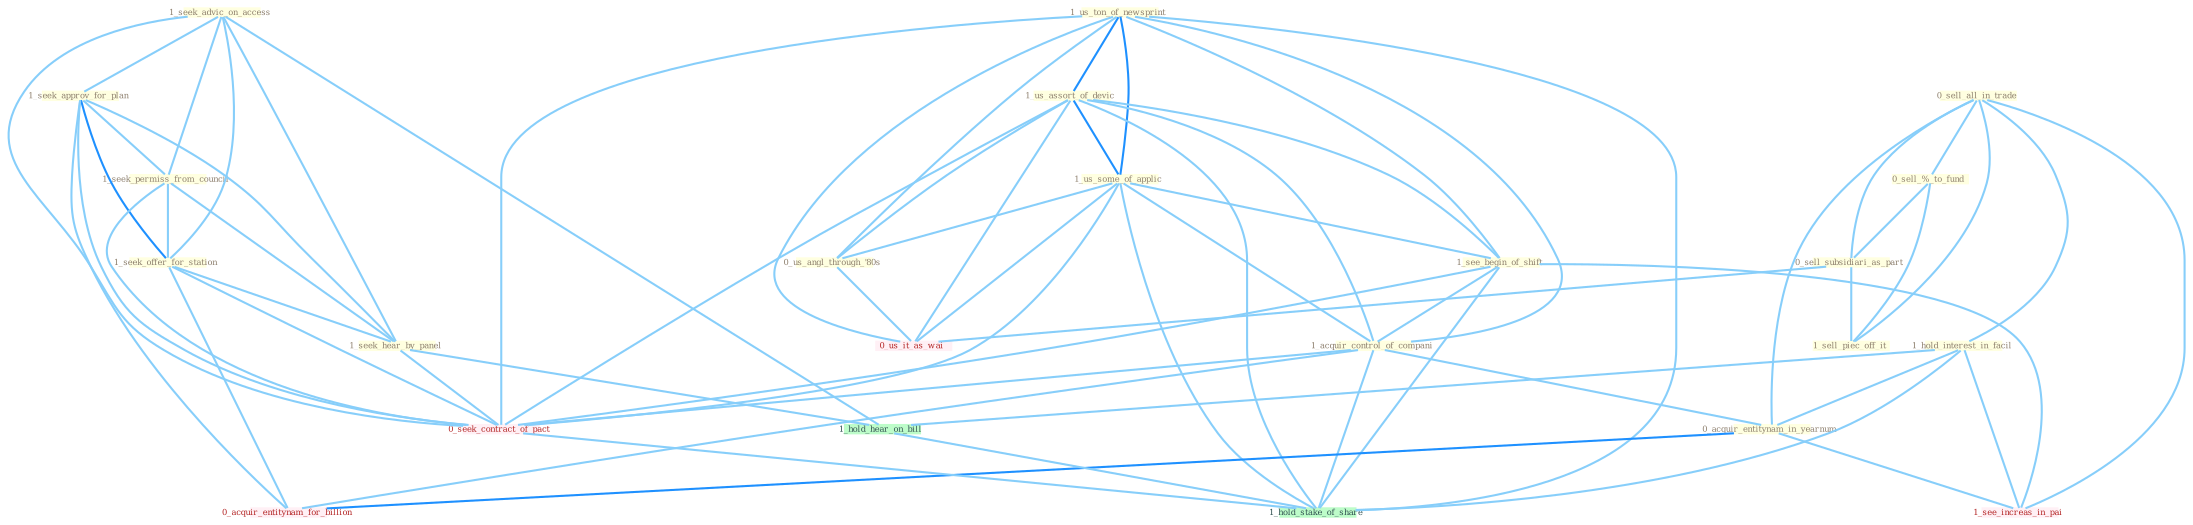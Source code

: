 Graph G{ 
    node
    [shape=polygon,style=filled,width=.5,height=.06,color="#BDFCC9",fixedsize=true,fontsize=4,
    fontcolor="#2f4f4f"];
    {node
    [color="#ffffe0", fontcolor="#8b7d6b"] "1_us_ton_of_newsprint " "1_us_assort_of_devic " "1_us_some_of_applic " "0_sell_all_in_trade " "1_see_begin_of_shift " "1_seek_advic_on_access " "1_acquir_control_of_compani " "0_sell_%_to_fund " "1_seek_approv_for_plan " "1_seek_permiss_from_council " "1_seek_offer_for_station " "0_sell_subsidiari_as_part " "1_seek_hear_by_panel " "1_sell_piec_off_it " "1_hold_interest_in_facil " "0_us_angl_through_'80s " "0_acquir_entitynam_in_yearnum "}
{node [color="#fff0f5", fontcolor="#b22222"] "0_seek_contract_of_pact " "0_us_it_as_wai " "0_acquir_entitynam_for_billion " "1_see_increas_in_pai "}
edge [color="#B0E2FF"];

	"1_us_ton_of_newsprint " -- "1_us_assort_of_devic " [w="2", color="#1e90ff" , len=0.8];
	"1_us_ton_of_newsprint " -- "1_us_some_of_applic " [w="2", color="#1e90ff" , len=0.8];
	"1_us_ton_of_newsprint " -- "1_see_begin_of_shift " [w="1", color="#87cefa" ];
	"1_us_ton_of_newsprint " -- "1_acquir_control_of_compani " [w="1", color="#87cefa" ];
	"1_us_ton_of_newsprint " -- "0_us_angl_through_'80s " [w="1", color="#87cefa" ];
	"1_us_ton_of_newsprint " -- "0_seek_contract_of_pact " [w="1", color="#87cefa" ];
	"1_us_ton_of_newsprint " -- "0_us_it_as_wai " [w="1", color="#87cefa" ];
	"1_us_ton_of_newsprint " -- "1_hold_stake_of_share " [w="1", color="#87cefa" ];
	"1_us_assort_of_devic " -- "1_us_some_of_applic " [w="2", color="#1e90ff" , len=0.8];
	"1_us_assort_of_devic " -- "1_see_begin_of_shift " [w="1", color="#87cefa" ];
	"1_us_assort_of_devic " -- "1_acquir_control_of_compani " [w="1", color="#87cefa" ];
	"1_us_assort_of_devic " -- "0_us_angl_through_'80s " [w="1", color="#87cefa" ];
	"1_us_assort_of_devic " -- "0_seek_contract_of_pact " [w="1", color="#87cefa" ];
	"1_us_assort_of_devic " -- "0_us_it_as_wai " [w="1", color="#87cefa" ];
	"1_us_assort_of_devic " -- "1_hold_stake_of_share " [w="1", color="#87cefa" ];
	"1_us_some_of_applic " -- "1_see_begin_of_shift " [w="1", color="#87cefa" ];
	"1_us_some_of_applic " -- "1_acquir_control_of_compani " [w="1", color="#87cefa" ];
	"1_us_some_of_applic " -- "0_us_angl_through_'80s " [w="1", color="#87cefa" ];
	"1_us_some_of_applic " -- "0_seek_contract_of_pact " [w="1", color="#87cefa" ];
	"1_us_some_of_applic " -- "0_us_it_as_wai " [w="1", color="#87cefa" ];
	"1_us_some_of_applic " -- "1_hold_stake_of_share " [w="1", color="#87cefa" ];
	"0_sell_all_in_trade " -- "0_sell_%_to_fund " [w="1", color="#87cefa" ];
	"0_sell_all_in_trade " -- "0_sell_subsidiari_as_part " [w="1", color="#87cefa" ];
	"0_sell_all_in_trade " -- "1_sell_piec_off_it " [w="1", color="#87cefa" ];
	"0_sell_all_in_trade " -- "1_hold_interest_in_facil " [w="1", color="#87cefa" ];
	"0_sell_all_in_trade " -- "0_acquir_entitynam_in_yearnum " [w="1", color="#87cefa" ];
	"0_sell_all_in_trade " -- "1_see_increas_in_pai " [w="1", color="#87cefa" ];
	"1_see_begin_of_shift " -- "1_acquir_control_of_compani " [w="1", color="#87cefa" ];
	"1_see_begin_of_shift " -- "0_seek_contract_of_pact " [w="1", color="#87cefa" ];
	"1_see_begin_of_shift " -- "1_see_increas_in_pai " [w="1", color="#87cefa" ];
	"1_see_begin_of_shift " -- "1_hold_stake_of_share " [w="1", color="#87cefa" ];
	"1_seek_advic_on_access " -- "1_seek_approv_for_plan " [w="1", color="#87cefa" ];
	"1_seek_advic_on_access " -- "1_seek_permiss_from_council " [w="1", color="#87cefa" ];
	"1_seek_advic_on_access " -- "1_seek_offer_for_station " [w="1", color="#87cefa" ];
	"1_seek_advic_on_access " -- "1_seek_hear_by_panel " [w="1", color="#87cefa" ];
	"1_seek_advic_on_access " -- "0_seek_contract_of_pact " [w="1", color="#87cefa" ];
	"1_seek_advic_on_access " -- "1_hold_hear_on_bill " [w="1", color="#87cefa" ];
	"1_acquir_control_of_compani " -- "0_acquir_entitynam_in_yearnum " [w="1", color="#87cefa" ];
	"1_acquir_control_of_compani " -- "0_seek_contract_of_pact " [w="1", color="#87cefa" ];
	"1_acquir_control_of_compani " -- "0_acquir_entitynam_for_billion " [w="1", color="#87cefa" ];
	"1_acquir_control_of_compani " -- "1_hold_stake_of_share " [w="1", color="#87cefa" ];
	"0_sell_%_to_fund " -- "0_sell_subsidiari_as_part " [w="1", color="#87cefa" ];
	"0_sell_%_to_fund " -- "1_sell_piec_off_it " [w="1", color="#87cefa" ];
	"1_seek_approv_for_plan " -- "1_seek_permiss_from_council " [w="1", color="#87cefa" ];
	"1_seek_approv_for_plan " -- "1_seek_offer_for_station " [w="2", color="#1e90ff" , len=0.8];
	"1_seek_approv_for_plan " -- "1_seek_hear_by_panel " [w="1", color="#87cefa" ];
	"1_seek_approv_for_plan " -- "0_seek_contract_of_pact " [w="1", color="#87cefa" ];
	"1_seek_approv_for_plan " -- "0_acquir_entitynam_for_billion " [w="1", color="#87cefa" ];
	"1_seek_permiss_from_council " -- "1_seek_offer_for_station " [w="1", color="#87cefa" ];
	"1_seek_permiss_from_council " -- "1_seek_hear_by_panel " [w="1", color="#87cefa" ];
	"1_seek_permiss_from_council " -- "0_seek_contract_of_pact " [w="1", color="#87cefa" ];
	"1_seek_offer_for_station " -- "1_seek_hear_by_panel " [w="1", color="#87cefa" ];
	"1_seek_offer_for_station " -- "0_seek_contract_of_pact " [w="1", color="#87cefa" ];
	"1_seek_offer_for_station " -- "0_acquir_entitynam_for_billion " [w="1", color="#87cefa" ];
	"0_sell_subsidiari_as_part " -- "1_sell_piec_off_it " [w="1", color="#87cefa" ];
	"0_sell_subsidiari_as_part " -- "0_us_it_as_wai " [w="1", color="#87cefa" ];
	"1_seek_hear_by_panel " -- "0_seek_contract_of_pact " [w="1", color="#87cefa" ];
	"1_seek_hear_by_panel " -- "1_hold_hear_on_bill " [w="1", color="#87cefa" ];
	"1_hold_interest_in_facil " -- "0_acquir_entitynam_in_yearnum " [w="1", color="#87cefa" ];
	"1_hold_interest_in_facil " -- "1_see_increas_in_pai " [w="1", color="#87cefa" ];
	"1_hold_interest_in_facil " -- "1_hold_hear_on_bill " [w="1", color="#87cefa" ];
	"1_hold_interest_in_facil " -- "1_hold_stake_of_share " [w="1", color="#87cefa" ];
	"0_us_angl_through_'80s " -- "0_us_it_as_wai " [w="1", color="#87cefa" ];
	"0_acquir_entitynam_in_yearnum " -- "0_acquir_entitynam_for_billion " [w="2", color="#1e90ff" , len=0.8];
	"0_acquir_entitynam_in_yearnum " -- "1_see_increas_in_pai " [w="1", color="#87cefa" ];
	"0_seek_contract_of_pact " -- "1_hold_stake_of_share " [w="1", color="#87cefa" ];
	"1_hold_hear_on_bill " -- "1_hold_stake_of_share " [w="1", color="#87cefa" ];
}